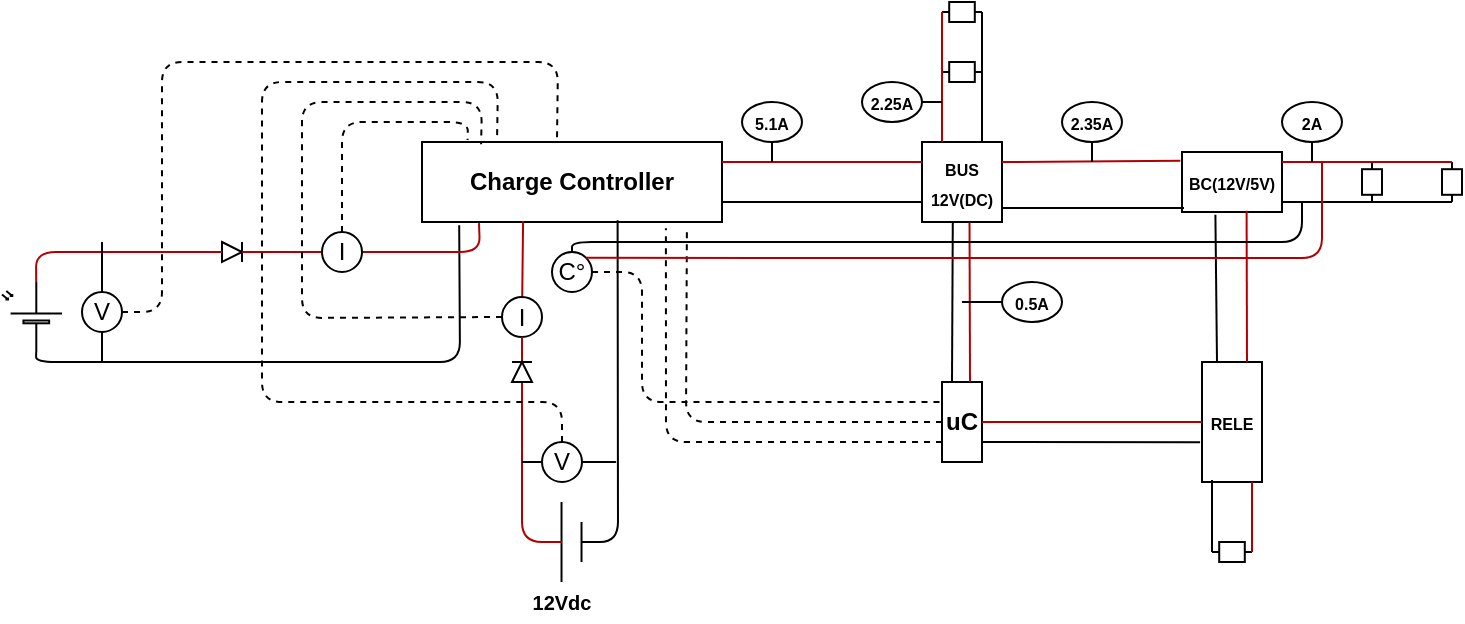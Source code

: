 <mxfile version="13.6.6" type="github">
  <diagram id="A6khN07LfGxsoJ5MC2mk" name="Page-1">
    <mxGraphModel dx="798" dy="452" grid="1" gridSize="10" guides="1" tooltips="1" connect="1" arrows="1" fold="1" page="1" pageScale="1" pageWidth="827" pageHeight="1169" math="0" shadow="0">
      <root>
        <mxCell id="0" />
        <mxCell id="1" parent="0" />
        <mxCell id="evI74GuZrpOIvEY8f6cM-6" value="&lt;b&gt;Charge Controller&lt;/b&gt;" style="rounded=0;whiteSpace=wrap;html=1;" vertex="1" parent="1">
          <mxGeometry x="270" y="200" width="150" height="40" as="geometry" />
        </mxCell>
        <mxCell id="evI74GuZrpOIvEY8f6cM-16" value="" style="endArrow=none;html=1;entryX=0.124;entryY=1.04;entryDx=0;entryDy=0;entryPerimeter=0;exitX=0;exitY=0.57;exitDx=0;exitDy=0;exitPerimeter=0;" edge="1" parent="1" source="evI74GuZrpOIvEY8f6cM-18" target="evI74GuZrpOIvEY8f6cM-6">
          <mxGeometry width="50" height="50" relative="1" as="geometry">
            <mxPoint x="110" y="320" as="sourcePoint" />
            <mxPoint x="270" y="305.5" as="targetPoint" />
            <Array as="points">
              <mxPoint x="77" y="310" />
              <mxPoint x="289" y="310" />
            </Array>
          </mxGeometry>
        </mxCell>
        <mxCell id="evI74GuZrpOIvEY8f6cM-18" value="" style="verticalLabelPosition=bottom;shadow=0;dashed=0;align=center;html=1;verticalAlign=top;shape=mxgraph.electrical.opto_electronics.solar_cell;pointerEvents=1;direction=north;" vertex="1" parent="1">
          <mxGeometry x="60" y="270" width="30" height="35" as="geometry" />
        </mxCell>
        <mxCell id="evI74GuZrpOIvEY8f6cM-21" value="" style="triangle;whiteSpace=wrap;html=1;" vertex="1" parent="1">
          <mxGeometry x="170" y="250" width="10" height="10" as="geometry" />
        </mxCell>
        <mxCell id="evI74GuZrpOIvEY8f6cM-22" value="" style="endArrow=none;html=1;" edge="1" parent="1">
          <mxGeometry width="50" height="50" relative="1" as="geometry">
            <mxPoint x="180" y="260" as="sourcePoint" />
            <mxPoint x="180" y="250" as="targetPoint" />
            <Array as="points">
              <mxPoint x="180" y="260" />
            </Array>
          </mxGeometry>
        </mxCell>
        <mxCell id="evI74GuZrpOIvEY8f6cM-23" value="" style="endArrow=none;html=1;exitX=1;exitY=0.57;exitDx=0;exitDy=0;exitPerimeter=0;entryX=0;entryY=0.5;entryDx=0;entryDy=0;fillColor=#e51400;strokeColor=#B20000;" edge="1" parent="1" source="evI74GuZrpOIvEY8f6cM-18" target="evI74GuZrpOIvEY8f6cM-21">
          <mxGeometry width="50" height="50" relative="1" as="geometry">
            <mxPoint x="310" y="280" as="sourcePoint" />
            <mxPoint x="360" y="230" as="targetPoint" />
            <Array as="points">
              <mxPoint x="77" y="255" />
            </Array>
          </mxGeometry>
        </mxCell>
        <mxCell id="evI74GuZrpOIvEY8f6cM-29" value="" style="endArrow=none;html=1;" edge="1" parent="1">
          <mxGeometry width="50" height="50" relative="1" as="geometry">
            <mxPoint x="339.76" y="420" as="sourcePoint" />
            <mxPoint x="339.76" y="380" as="targetPoint" />
          </mxGeometry>
        </mxCell>
        <mxCell id="evI74GuZrpOIvEY8f6cM-30" value="" style="endArrow=none;html=1;" edge="1" parent="1">
          <mxGeometry width="50" height="50" relative="1" as="geometry">
            <mxPoint x="349.76" y="410" as="sourcePoint" />
            <mxPoint x="349.76" y="390" as="targetPoint" />
          </mxGeometry>
        </mxCell>
        <mxCell id="evI74GuZrpOIvEY8f6cM-31" value="" style="endArrow=none;html=1;entryX=0.337;entryY=0.988;entryDx=0;entryDy=0;entryPerimeter=0;fillColor=#e51400;strokeColor=#B20000;" edge="1" parent="1" source="evI74GuZrpOIvEY8f6cM-55" target="evI74GuZrpOIvEY8f6cM-6">
          <mxGeometry width="345" height="315" relative="1" as="geometry">
            <mxPoint x="340" y="400" as="sourcePoint" />
            <mxPoint x="326" y="243" as="targetPoint" />
            <Array as="points" />
          </mxGeometry>
        </mxCell>
        <mxCell id="evI74GuZrpOIvEY8f6cM-33" value="" style="endArrow=none;html=1;exitX=1;exitY=0.5;exitDx=0;exitDy=0;entryX=0.19;entryY=1.014;entryDx=0;entryDy=0;fillColor=#e51400;strokeColor=#B20000;entryPerimeter=0;" edge="1" parent="1" target="evI74GuZrpOIvEY8f6cM-6">
          <mxGeometry width="50" height="50" relative="1" as="geometry">
            <mxPoint x="235.0" y="255.0" as="sourcePoint" />
            <mxPoint x="340" y="290" as="targetPoint" />
            <Array as="points">
              <mxPoint x="299" y="255" />
            </Array>
          </mxGeometry>
        </mxCell>
        <mxCell id="evI74GuZrpOIvEY8f6cM-34" value="V" style="ellipse;whiteSpace=wrap;html=1;aspect=fixed;" vertex="1" parent="1">
          <mxGeometry x="330" y="350" width="20" height="20" as="geometry" />
        </mxCell>
        <mxCell id="evI74GuZrpOIvEY8f6cM-35" value="" style="endArrow=none;html=1;entryX=1;entryY=0.5;entryDx=0;entryDy=0;" edge="1" parent="1" target="evI74GuZrpOIvEY8f6cM-34">
          <mxGeometry width="50" height="50" relative="1" as="geometry">
            <mxPoint x="360" y="360" as="sourcePoint" />
            <mxPoint x="360" y="360" as="targetPoint" />
            <Array as="points">
              <mxPoint x="370" y="360" />
            </Array>
          </mxGeometry>
        </mxCell>
        <mxCell id="evI74GuZrpOIvEY8f6cM-37" value="" style="endArrow=none;html=1;exitX=1;exitY=0.5;exitDx=0;exitDy=0;fillColor=#e51400;strokeColor=#B20000;" edge="1" parent="1" source="evI74GuZrpOIvEY8f6cM-21" target="evI74GuZrpOIvEY8f6cM-38">
          <mxGeometry width="50" height="50" relative="1" as="geometry">
            <mxPoint x="180" y="255.0" as="sourcePoint" />
            <mxPoint x="217" y="255" as="targetPoint" />
            <Array as="points" />
          </mxGeometry>
        </mxCell>
        <mxCell id="evI74GuZrpOIvEY8f6cM-38" value="I" style="ellipse;whiteSpace=wrap;html=1;aspect=fixed;" vertex="1" parent="1">
          <mxGeometry x="220" y="245" width="20" height="20" as="geometry" />
        </mxCell>
        <mxCell id="evI74GuZrpOIvEY8f6cM-39" value="V" style="ellipse;whiteSpace=wrap;html=1;aspect=fixed;" vertex="1" parent="1">
          <mxGeometry x="100" y="275" width="20" height="20" as="geometry" />
        </mxCell>
        <mxCell id="evI74GuZrpOIvEY8f6cM-55" value="I" style="ellipse;whiteSpace=wrap;html=1;aspect=fixed;" vertex="1" parent="1">
          <mxGeometry x="310" y="277.5" width="20" height="20" as="geometry" />
        </mxCell>
        <mxCell id="evI74GuZrpOIvEY8f6cM-56" value="" style="endArrow=none;html=1;fillColor=#e51400;strokeColor=#B20000;" edge="1" parent="1">
          <mxGeometry width="345" height="315" relative="1" as="geometry">
            <mxPoint x="340" y="400" as="sourcePoint" />
            <mxPoint x="320" y="320" as="targetPoint" />
            <Array as="points">
              <mxPoint x="320" y="400" />
            </Array>
          </mxGeometry>
        </mxCell>
        <mxCell id="evI74GuZrpOIvEY8f6cM-58" value="" style="endArrow=none;html=1;entryX=0.5;entryY=1;entryDx=0;entryDy=0;" edge="1" parent="1" target="evI74GuZrpOIvEY8f6cM-39">
          <mxGeometry width="50" height="50" relative="1" as="geometry">
            <mxPoint x="110" y="310" as="sourcePoint" />
            <mxPoint x="250" y="250" as="targetPoint" />
          </mxGeometry>
        </mxCell>
        <mxCell id="evI74GuZrpOIvEY8f6cM-60" value="" style="endArrow=none;html=1;exitX=0.5;exitY=0;exitDx=0;exitDy=0;" edge="1" parent="1" source="evI74GuZrpOIvEY8f6cM-39">
          <mxGeometry width="50" height="50" relative="1" as="geometry">
            <mxPoint x="160" y="280" as="sourcePoint" />
            <mxPoint x="110" y="250" as="targetPoint" />
          </mxGeometry>
        </mxCell>
        <mxCell id="evI74GuZrpOIvEY8f6cM-61" value="" style="endArrow=none;html=1;entryX=0;entryY=0.5;entryDx=0;entryDy=0;" edge="1" parent="1" target="evI74GuZrpOIvEY8f6cM-34">
          <mxGeometry width="50" height="50" relative="1" as="geometry">
            <mxPoint x="320" y="360" as="sourcePoint" />
            <mxPoint x="330" y="330" as="targetPoint" />
          </mxGeometry>
        </mxCell>
        <mxCell id="evI74GuZrpOIvEY8f6cM-63" value="" style="endArrow=none;html=1;entryX=0.652;entryY=0.977;entryDx=0;entryDy=0;entryPerimeter=0;" edge="1" parent="1" target="evI74GuZrpOIvEY8f6cM-6">
          <mxGeometry width="50" height="50" relative="1" as="geometry">
            <mxPoint x="350" y="400" as="sourcePoint" />
            <mxPoint x="360" y="277.5" as="targetPoint" />
            <Array as="points">
              <mxPoint x="368" y="400" />
            </Array>
          </mxGeometry>
        </mxCell>
        <mxCell id="evI74GuZrpOIvEY8f6cM-65" value="&lt;font&gt;&lt;font style=&quot;font-size: 8px&quot;&gt;&lt;b&gt;BUS&lt;br&gt;12V(DC)&lt;/b&gt;&lt;/font&gt;&lt;br&gt;&lt;/font&gt;" style="whiteSpace=wrap;html=1;aspect=fixed;" vertex="1" parent="1">
          <mxGeometry x="520" y="200" width="40" height="40" as="geometry" />
        </mxCell>
        <mxCell id="evI74GuZrpOIvEY8f6cM-68" value="" style="endArrow=none;html=1;exitX=1;exitY=0.25;exitDx=0;exitDy=0;fillColor=#e51400;strokeColor=#B20000;" edge="1" parent="1" source="evI74GuZrpOIvEY8f6cM-6">
          <mxGeometry width="50" height="50" relative="1" as="geometry">
            <mxPoint x="480" y="260" as="sourcePoint" />
            <mxPoint x="520" y="210" as="targetPoint" />
          </mxGeometry>
        </mxCell>
        <mxCell id="evI74GuZrpOIvEY8f6cM-69" value="" style="endArrow=none;html=1;exitX=1;exitY=0.75;exitDx=0;exitDy=0;entryX=0;entryY=0.75;entryDx=0;entryDy=0;" edge="1" parent="1" source="evI74GuZrpOIvEY8f6cM-6" target="evI74GuZrpOIvEY8f6cM-65">
          <mxGeometry width="50" height="50" relative="1" as="geometry">
            <mxPoint x="480" y="260" as="sourcePoint" />
            <mxPoint x="530" y="210" as="targetPoint" />
          </mxGeometry>
        </mxCell>
        <mxCell id="evI74GuZrpOIvEY8f6cM-70" value="" style="pointerEvents=1;verticalLabelPosition=bottom;shadow=0;dashed=0;align=center;html=1;verticalAlign=top;shape=mxgraph.electrical.resistors.resistor_1;" vertex="1" parent="1">
          <mxGeometry x="530" y="130" width="20" height="10" as="geometry" />
        </mxCell>
        <mxCell id="evI74GuZrpOIvEY8f6cM-71" value="" style="pointerEvents=1;verticalLabelPosition=bottom;shadow=0;dashed=0;align=center;html=1;verticalAlign=top;shape=mxgraph.electrical.resistors.resistor_1;" vertex="1" parent="1">
          <mxGeometry x="530" y="160" width="20" height="10" as="geometry" />
        </mxCell>
        <mxCell id="evI74GuZrpOIvEY8f6cM-72" value="" style="endArrow=none;html=1;entryX=0;entryY=0.5;entryDx=0;entryDy=0;entryPerimeter=0;exitX=0.25;exitY=0;exitDx=0;exitDy=0;fillColor=#e51400;strokeColor=#B20000;" edge="1" parent="1" source="evI74GuZrpOIvEY8f6cM-65" target="evI74GuZrpOIvEY8f6cM-70">
          <mxGeometry width="50" height="50" relative="1" as="geometry">
            <mxPoint x="470" y="190" as="sourcePoint" />
            <mxPoint x="520" y="140" as="targetPoint" />
          </mxGeometry>
        </mxCell>
        <mxCell id="evI74GuZrpOIvEY8f6cM-73" value="" style="endArrow=none;html=1;entryX=1;entryY=0.5;entryDx=0;entryDy=0;entryPerimeter=0;exitX=0.75;exitY=0;exitDx=0;exitDy=0;" edge="1" parent="1" source="evI74GuZrpOIvEY8f6cM-65" target="evI74GuZrpOIvEY8f6cM-70">
          <mxGeometry width="50" height="50" relative="1" as="geometry">
            <mxPoint x="470" y="190" as="sourcePoint" />
            <mxPoint x="520" y="140" as="targetPoint" />
          </mxGeometry>
        </mxCell>
        <mxCell id="evI74GuZrpOIvEY8f6cM-74" value="" style="pointerEvents=1;verticalLabelPosition=bottom;shadow=0;dashed=0;align=center;html=1;verticalAlign=top;shape=mxgraph.electrical.resistors.resistor_1;direction=south;" vertex="1" parent="1">
          <mxGeometry x="740" y="210" width="10" height="20" as="geometry" />
        </mxCell>
        <mxCell id="evI74GuZrpOIvEY8f6cM-75" value="" style="pointerEvents=1;verticalLabelPosition=bottom;shadow=0;dashed=0;align=center;html=1;verticalAlign=top;shape=mxgraph.electrical.resistors.resistor_1;direction=south;" vertex="1" parent="1">
          <mxGeometry x="780" y="210" width="10" height="20" as="geometry" />
        </mxCell>
        <mxCell id="evI74GuZrpOIvEY8f6cM-78" value="&lt;b&gt;uC&lt;/b&gt;" style="rounded=0;whiteSpace=wrap;html=1;" vertex="1" parent="1">
          <mxGeometry x="530" y="320" width="20" height="40" as="geometry" />
        </mxCell>
        <mxCell id="evI74GuZrpOIvEY8f6cM-79" value="" style="endArrow=none;html=1;exitX=0.25;exitY=0;exitDx=0;exitDy=0;entryX=0.385;entryY=0.988;entryDx=0;entryDy=0;entryPerimeter=0;" edge="1" parent="1" source="evI74GuZrpOIvEY8f6cM-78" target="evI74GuZrpOIvEY8f6cM-65">
          <mxGeometry width="50" height="50" relative="1" as="geometry">
            <mxPoint x="510" y="300" as="sourcePoint" />
            <mxPoint x="537" y="242" as="targetPoint" />
          </mxGeometry>
        </mxCell>
        <mxCell id="evI74GuZrpOIvEY8f6cM-81" value="" style="endArrow=none;html=1;entryX=0.594;entryY=1.006;entryDx=0;entryDy=0;entryPerimeter=0;fillColor=#e51400;strokeColor=#B20000;" edge="1" parent="1" target="evI74GuZrpOIvEY8f6cM-65">
          <mxGeometry width="50" height="50" relative="1" as="geometry">
            <mxPoint x="544" y="320" as="sourcePoint" />
            <mxPoint x="590" y="250" as="targetPoint" />
          </mxGeometry>
        </mxCell>
        <mxCell id="evI74GuZrpOIvEY8f6cM-82" value="&lt;font style=&quot;font-size: 8px&quot;&gt;&lt;b&gt;BC(12V/5V)&lt;/b&gt;&lt;/font&gt;" style="rounded=0;whiteSpace=wrap;html=1;" vertex="1" parent="1">
          <mxGeometry x="650" y="205" width="50" height="30" as="geometry" />
        </mxCell>
        <mxCell id="evI74GuZrpOIvEY8f6cM-86" value="" style="endArrow=none;html=1;exitX=1;exitY=0.25;exitDx=0;exitDy=0;entryX=-0.016;entryY=0.145;entryDx=0;entryDy=0;entryPerimeter=0;fillColor=#e51400;strokeColor=#B20000;" edge="1" parent="1" source="evI74GuZrpOIvEY8f6cM-65" target="evI74GuZrpOIvEY8f6cM-82">
          <mxGeometry width="50" height="50" relative="1" as="geometry">
            <mxPoint x="610" y="240" as="sourcePoint" />
            <mxPoint x="660" y="190" as="targetPoint" />
          </mxGeometry>
        </mxCell>
        <mxCell id="evI74GuZrpOIvEY8f6cM-87" value="" style="endArrow=none;html=1;" edge="1" parent="1">
          <mxGeometry width="50" height="50" relative="1" as="geometry">
            <mxPoint x="560" y="233" as="sourcePoint" />
            <mxPoint x="651" y="233" as="targetPoint" />
          </mxGeometry>
        </mxCell>
        <mxCell id="evI74GuZrpOIvEY8f6cM-88" value="" style="endArrow=none;html=1;entryX=0;entryY=0.5;entryDx=0;entryDy=0;entryPerimeter=0;fillColor=#e51400;strokeColor=#B20000;" edge="1" parent="1" target="evI74GuZrpOIvEY8f6cM-75">
          <mxGeometry width="50" height="50" relative="1" as="geometry">
            <mxPoint x="700" y="210" as="sourcePoint" />
            <mxPoint x="660" y="190" as="targetPoint" />
          </mxGeometry>
        </mxCell>
        <mxCell id="evI74GuZrpOIvEY8f6cM-89" value="" style="endArrow=none;html=1;entryX=1;entryY=0.5;entryDx=0;entryDy=0;entryPerimeter=0;" edge="1" parent="1" target="evI74GuZrpOIvEY8f6cM-75">
          <mxGeometry width="50" height="50" relative="1" as="geometry">
            <mxPoint x="700" y="230" as="sourcePoint" />
            <mxPoint x="660" y="190" as="targetPoint" />
          </mxGeometry>
        </mxCell>
        <mxCell id="evI74GuZrpOIvEY8f6cM-90" value="&lt;font style=&quot;font-size: 8px&quot;&gt;&lt;b&gt;RELE&lt;/b&gt;&lt;/font&gt;" style="rounded=0;whiteSpace=wrap;html=1;" vertex="1" parent="1">
          <mxGeometry x="660" y="310" width="30" height="60" as="geometry" />
        </mxCell>
        <mxCell id="evI74GuZrpOIvEY8f6cM-91" value="" style="endArrow=none;html=1;entryX=0.334;entryY=1.045;entryDx=0;entryDy=0;exitX=0.25;exitY=0;exitDx=0;exitDy=0;entryPerimeter=0;" edge="1" parent="1" source="evI74GuZrpOIvEY8f6cM-90" target="evI74GuZrpOIvEY8f6cM-82">
          <mxGeometry width="50" height="50" relative="1" as="geometry">
            <mxPoint x="667" y="310" as="sourcePoint" />
            <mxPoint x="667" y="234" as="targetPoint" />
          </mxGeometry>
        </mxCell>
        <mxCell id="evI74GuZrpOIvEY8f6cM-92" value="" style="endArrow=none;html=1;entryX=0.646;entryY=0.981;entryDx=0;entryDy=0;entryPerimeter=0;exitX=0.75;exitY=0;exitDx=0;exitDy=0;fillColor=#e51400;strokeColor=#B20000;" edge="1" parent="1" source="evI74GuZrpOIvEY8f6cM-90" target="evI74GuZrpOIvEY8f6cM-82">
          <mxGeometry width="50" height="50" relative="1" as="geometry">
            <mxPoint x="682" y="297" as="sourcePoint" />
            <mxPoint x="682" y="237" as="targetPoint" />
          </mxGeometry>
        </mxCell>
        <mxCell id="evI74GuZrpOIvEY8f6cM-93" value="" style="endArrow=none;html=1;exitX=1;exitY=0.5;exitDx=0;exitDy=0;entryX=0;entryY=0.5;entryDx=0;entryDy=0;fillColor=#e51400;strokeColor=#B20000;" edge="1" parent="1" source="evI74GuZrpOIvEY8f6cM-78" target="evI74GuZrpOIvEY8f6cM-90">
          <mxGeometry width="50" height="50" relative="1" as="geometry">
            <mxPoint x="610" y="340" as="sourcePoint" />
            <mxPoint x="660" y="290" as="targetPoint" />
          </mxGeometry>
        </mxCell>
        <mxCell id="evI74GuZrpOIvEY8f6cM-94" value="" style="endArrow=none;html=1;exitX=1;exitY=0.75;exitDx=0;exitDy=0;entryX=-0.032;entryY=0.668;entryDx=0;entryDy=0;entryPerimeter=0;" edge="1" parent="1" source="evI74GuZrpOIvEY8f6cM-78" target="evI74GuZrpOIvEY8f6cM-90">
          <mxGeometry width="50" height="50" relative="1" as="geometry">
            <mxPoint x="610" y="340" as="sourcePoint" />
            <mxPoint x="660" y="290" as="targetPoint" />
          </mxGeometry>
        </mxCell>
        <mxCell id="evI74GuZrpOIvEY8f6cM-95" value="" style="pointerEvents=1;verticalLabelPosition=bottom;shadow=0;dashed=0;align=center;html=1;verticalAlign=top;shape=mxgraph.electrical.resistors.resistor_1;direction=west;" vertex="1" parent="1">
          <mxGeometry x="665" y="400" width="20" height="10" as="geometry" />
        </mxCell>
        <mxCell id="evI74GuZrpOIvEY8f6cM-98" value="&lt;font style=&quot;font-size: 8px&quot;&gt;&lt;b&gt;2.25A&lt;/b&gt;&lt;/font&gt;" style="ellipse;whiteSpace=wrap;html=1;" vertex="1" parent="1">
          <mxGeometry x="490" y="170" width="30" height="20" as="geometry" />
        </mxCell>
        <mxCell id="evI74GuZrpOIvEY8f6cM-99" value="&lt;font style=&quot;font-size: 8px&quot;&gt;&lt;b&gt;2.35A&lt;/b&gt;&lt;/font&gt;" style="ellipse;whiteSpace=wrap;html=1;" vertex="1" parent="1">
          <mxGeometry x="590" y="180" width="30" height="20" as="geometry" />
        </mxCell>
        <mxCell id="evI74GuZrpOIvEY8f6cM-100" value="&lt;font style=&quot;font-size: 8px&quot;&gt;&lt;b&gt;0.5A&lt;/b&gt;&lt;/font&gt;" style="ellipse;whiteSpace=wrap;html=1;" vertex="1" parent="1">
          <mxGeometry x="560" y="270" width="30" height="20" as="geometry" />
        </mxCell>
        <mxCell id="evI74GuZrpOIvEY8f6cM-101" value="&lt;span style=&quot;font-size: 8px&quot;&gt;&lt;b&gt;5.1A&lt;/b&gt;&lt;/span&gt;" style="ellipse;whiteSpace=wrap;html=1;" vertex="1" parent="1">
          <mxGeometry x="430" y="180" width="30" height="20" as="geometry" />
        </mxCell>
        <mxCell id="evI74GuZrpOIvEY8f6cM-102" value="&lt;font style=&quot;font-size: 8px&quot;&gt;&lt;b&gt;2A&lt;/b&gt;&lt;/font&gt;" style="ellipse;whiteSpace=wrap;html=1;" vertex="1" parent="1">
          <mxGeometry x="700" y="180" width="30" height="20" as="geometry" />
        </mxCell>
        <mxCell id="evI74GuZrpOIvEY8f6cM-107" value="" style="endArrow=none;dashed=1;html=1;exitX=1;exitY=0.5;exitDx=0;exitDy=0;entryX=0.45;entryY=-0.025;entryDx=0;entryDy=0;entryPerimeter=0;" edge="1" parent="1" source="evI74GuZrpOIvEY8f6cM-39" target="evI74GuZrpOIvEY8f6cM-6">
          <mxGeometry width="50" height="50" relative="1" as="geometry">
            <mxPoint x="350" y="290" as="sourcePoint" />
            <mxPoint x="400" y="240" as="targetPoint" />
            <Array as="points">
              <mxPoint x="140" y="285" />
              <mxPoint x="140" y="160" />
              <mxPoint x="338" y="160" />
            </Array>
          </mxGeometry>
        </mxCell>
        <mxCell id="evI74GuZrpOIvEY8f6cM-109" value="" style="endArrow=none;dashed=1;html=1;entryX=0.152;entryY=-0.025;entryDx=0;entryDy=0;entryPerimeter=0;" edge="1" parent="1" target="evI74GuZrpOIvEY8f6cM-6">
          <mxGeometry width="50" height="50" relative="1" as="geometry">
            <mxPoint x="230" y="245" as="sourcePoint" />
            <mxPoint x="280" y="195" as="targetPoint" />
            <Array as="points">
              <mxPoint x="230" y="190" />
              <mxPoint x="293" y="190" />
            </Array>
          </mxGeometry>
        </mxCell>
        <mxCell id="evI74GuZrpOIvEY8f6cM-110" value="" style="endArrow=none;dashed=1;html=1;exitX=0;exitY=0.5;exitDx=0;exitDy=0;entryX=0.197;entryY=0.027;entryDx=0;entryDy=0;entryPerimeter=0;" edge="1" parent="1" source="evI74GuZrpOIvEY8f6cM-55" target="evI74GuZrpOIvEY8f6cM-6">
          <mxGeometry width="50" height="50" relative="1" as="geometry">
            <mxPoint x="350" y="290" as="sourcePoint" />
            <mxPoint x="400" y="240" as="targetPoint" />
            <Array as="points">
              <mxPoint x="210" y="288" />
              <mxPoint x="210" y="180" />
              <mxPoint x="300" y="180" />
            </Array>
          </mxGeometry>
        </mxCell>
        <mxCell id="evI74GuZrpOIvEY8f6cM-111" value="" style="endArrow=none;dashed=1;html=1;exitX=0.5;exitY=0;exitDx=0;exitDy=0;entryX=0.25;entryY=0;entryDx=0;entryDy=0;" edge="1" parent="1" source="evI74GuZrpOIvEY8f6cM-34" target="evI74GuZrpOIvEY8f6cM-6">
          <mxGeometry width="50" height="50" relative="1" as="geometry">
            <mxPoint x="350" y="290" as="sourcePoint" />
            <mxPoint x="400" y="240" as="targetPoint" />
            <Array as="points">
              <mxPoint x="340" y="330" />
              <mxPoint x="190" y="330" />
              <mxPoint x="190" y="170" />
              <mxPoint x="308" y="170" />
            </Array>
          </mxGeometry>
        </mxCell>
        <mxCell id="evI74GuZrpOIvEY8f6cM-114" value="" style="endArrow=none;html=1;entryX=1;entryY=0.5;entryDx=0;entryDy=0;" edge="1" parent="1" target="evI74GuZrpOIvEY8f6cM-98">
          <mxGeometry width="50" height="50" relative="1" as="geometry">
            <mxPoint x="530" y="180" as="sourcePoint" />
            <mxPoint x="470" y="240" as="targetPoint" />
          </mxGeometry>
        </mxCell>
        <mxCell id="evI74GuZrpOIvEY8f6cM-116" value="" style="endArrow=none;html=1;entryX=0;entryY=0.5;entryDx=0;entryDy=0;" edge="1" parent="1" target="evI74GuZrpOIvEY8f6cM-100">
          <mxGeometry width="50" height="50" relative="1" as="geometry">
            <mxPoint x="540" y="280" as="sourcePoint" />
            <mxPoint x="470" y="240" as="targetPoint" />
            <Array as="points">
              <mxPoint x="560" y="280" />
            </Array>
          </mxGeometry>
        </mxCell>
        <mxCell id="evI74GuZrpOIvEY8f6cM-117" value="" style="endArrow=none;html=1;entryX=0.5;entryY=1;entryDx=0;entryDy=0;" edge="1" parent="1" target="evI74GuZrpOIvEY8f6cM-99">
          <mxGeometry width="50" height="50" relative="1" as="geometry">
            <mxPoint x="605" y="210" as="sourcePoint" />
            <mxPoint x="470" y="240" as="targetPoint" />
          </mxGeometry>
        </mxCell>
        <mxCell id="evI74GuZrpOIvEY8f6cM-118" value="" style="endArrow=none;html=1;entryX=0.5;entryY=1;entryDx=0;entryDy=0;" edge="1" parent="1" target="evI74GuZrpOIvEY8f6cM-102">
          <mxGeometry width="50" height="50" relative="1" as="geometry">
            <mxPoint x="715" y="210" as="sourcePoint" />
            <mxPoint x="640" y="250" as="targetPoint" />
          </mxGeometry>
        </mxCell>
        <mxCell id="evI74GuZrpOIvEY8f6cM-119" value="" style="endArrow=none;dashed=1;html=1;entryX=0.883;entryY=1.079;entryDx=0;entryDy=0;entryPerimeter=0;exitX=0;exitY=0.5;exitDx=0;exitDy=0;" edge="1" parent="1" source="evI74GuZrpOIvEY8f6cM-78" target="evI74GuZrpOIvEY8f6cM-6">
          <mxGeometry width="50" height="50" relative="1" as="geometry">
            <mxPoint x="440" y="290" as="sourcePoint" />
            <mxPoint x="490" y="240" as="targetPoint" />
            <Array as="points">
              <mxPoint x="402" y="340" />
            </Array>
          </mxGeometry>
        </mxCell>
        <mxCell id="evI74GuZrpOIvEY8f6cM-120" value="" style="endArrow=none;dashed=1;html=1;entryX=0.813;entryY=1.079;entryDx=0;entryDy=0;entryPerimeter=0;exitX=0;exitY=0.75;exitDx=0;exitDy=0;" edge="1" parent="1" source="evI74GuZrpOIvEY8f6cM-78" target="evI74GuZrpOIvEY8f6cM-6">
          <mxGeometry width="50" height="50" relative="1" as="geometry">
            <mxPoint x="440" y="290" as="sourcePoint" />
            <mxPoint x="490" y="240" as="targetPoint" />
            <Array as="points">
              <mxPoint x="392" y="350" />
            </Array>
          </mxGeometry>
        </mxCell>
        <mxCell id="evI74GuZrpOIvEY8f6cM-122" value="C°" style="ellipse;whiteSpace=wrap;html=1;aspect=fixed;" vertex="1" parent="1">
          <mxGeometry x="335" y="255" width="20" height="20" as="geometry" />
        </mxCell>
        <mxCell id="evI74GuZrpOIvEY8f6cM-123" value="" style="endArrow=none;dashed=1;html=1;exitX=1;exitY=0.5;exitDx=0;exitDy=0;entryX=0;entryY=0.25;entryDx=0;entryDy=0;" edge="1" parent="1" source="evI74GuZrpOIvEY8f6cM-122" target="evI74GuZrpOIvEY8f6cM-78">
          <mxGeometry width="50" height="50" relative="1" as="geometry">
            <mxPoint x="390" y="290" as="sourcePoint" />
            <mxPoint x="440" y="240" as="targetPoint" />
            <Array as="points">
              <mxPoint x="380" y="265" />
              <mxPoint x="380" y="330" />
            </Array>
          </mxGeometry>
        </mxCell>
        <mxCell id="evI74GuZrpOIvEY8f6cM-126" value="" style="endArrow=none;html=1;exitX=0;exitY=0.5;exitDx=0;exitDy=0;exitPerimeter=0;fillColor=#e51400;strokeColor=#B20000;" edge="1" parent="1" source="evI74GuZrpOIvEY8f6cM-95">
          <mxGeometry width="50" height="50" relative="1" as="geometry">
            <mxPoint x="630" y="330" as="sourcePoint" />
            <mxPoint x="685" y="370" as="targetPoint" />
          </mxGeometry>
        </mxCell>
        <mxCell id="evI74GuZrpOIvEY8f6cM-127" value="" style="endArrow=none;html=1;exitX=1;exitY=0.5;exitDx=0;exitDy=0;exitPerimeter=0;" edge="1" parent="1" source="evI74GuZrpOIvEY8f6cM-95">
          <mxGeometry width="50" height="50" relative="1" as="geometry">
            <mxPoint x="660" y="400" as="sourcePoint" />
            <mxPoint x="665" y="369" as="targetPoint" />
          </mxGeometry>
        </mxCell>
        <mxCell id="evI74GuZrpOIvEY8f6cM-132" value="" style="endArrow=none;html=1;entryX=0.5;entryY=1;entryDx=0;entryDy=0;fillColor=#e51400;strokeColor=#B20000;" edge="1" parent="1" target="evI74GuZrpOIvEY8f6cM-55">
          <mxGeometry width="50" height="50" relative="1" as="geometry">
            <mxPoint x="320" y="310" as="sourcePoint" />
            <mxPoint x="310" y="300" as="targetPoint" />
          </mxGeometry>
        </mxCell>
        <mxCell id="evI74GuZrpOIvEY8f6cM-134" value="" style="triangle;whiteSpace=wrap;html=1;direction=north;" vertex="1" parent="1">
          <mxGeometry x="315" y="310" width="10" height="10" as="geometry" />
        </mxCell>
        <mxCell id="evI74GuZrpOIvEY8f6cM-135" value="" style="endArrow=none;html=1;" edge="1" parent="1">
          <mxGeometry width="50" height="50" relative="1" as="geometry">
            <mxPoint x="315" y="310" as="sourcePoint" />
            <mxPoint x="325" y="310" as="targetPoint" />
            <Array as="points">
              <mxPoint x="315" y="310" />
            </Array>
          </mxGeometry>
        </mxCell>
        <mxCell id="evI74GuZrpOIvEY8f6cM-136" value="&lt;b&gt;&lt;font style=&quot;font-size: 10px&quot;&gt;12Vdc&lt;/font&gt;&lt;/b&gt;" style="text;html=1;strokeColor=none;fillColor=none;align=center;verticalAlign=middle;whiteSpace=wrap;rounded=0;" vertex="1" parent="1">
          <mxGeometry x="320" y="420" width="40" height="20" as="geometry" />
        </mxCell>
        <mxCell id="evI74GuZrpOIvEY8f6cM-137" value="" style="endArrow=none;html=1;entryX=0.5;entryY=1;entryDx=0;entryDy=0;" edge="1" parent="1" target="evI74GuZrpOIvEY8f6cM-101">
          <mxGeometry width="50" height="50" relative="1" as="geometry">
            <mxPoint x="445" y="210" as="sourcePoint" />
            <mxPoint x="530" y="260" as="targetPoint" />
          </mxGeometry>
        </mxCell>
        <mxCell id="evI74GuZrpOIvEY8f6cM-140" value="" style="endArrow=none;html=1;exitX=1;exitY=0;exitDx=0;exitDy=0;fillColor=#e51400;strokeColor=#B20000;" edge="1" parent="1" source="evI74GuZrpOIvEY8f6cM-122">
          <mxGeometry width="50" height="50" relative="1" as="geometry">
            <mxPoint x="480" y="250" as="sourcePoint" />
            <mxPoint x="720" y="210" as="targetPoint" />
            <Array as="points">
              <mxPoint x="720" y="258" />
            </Array>
          </mxGeometry>
        </mxCell>
        <mxCell id="evI74GuZrpOIvEY8f6cM-142" value="" style="endArrow=none;html=1;exitX=0.5;exitY=0;exitDx=0;exitDy=0;" edge="1" parent="1" source="evI74GuZrpOIvEY8f6cM-122">
          <mxGeometry width="50" height="50" relative="1" as="geometry">
            <mxPoint x="480" y="250" as="sourcePoint" />
            <mxPoint x="710" y="230" as="targetPoint" />
            <Array as="points">
              <mxPoint x="345" y="250" />
              <mxPoint x="710" y="250" />
            </Array>
          </mxGeometry>
        </mxCell>
      </root>
    </mxGraphModel>
  </diagram>
</mxfile>
